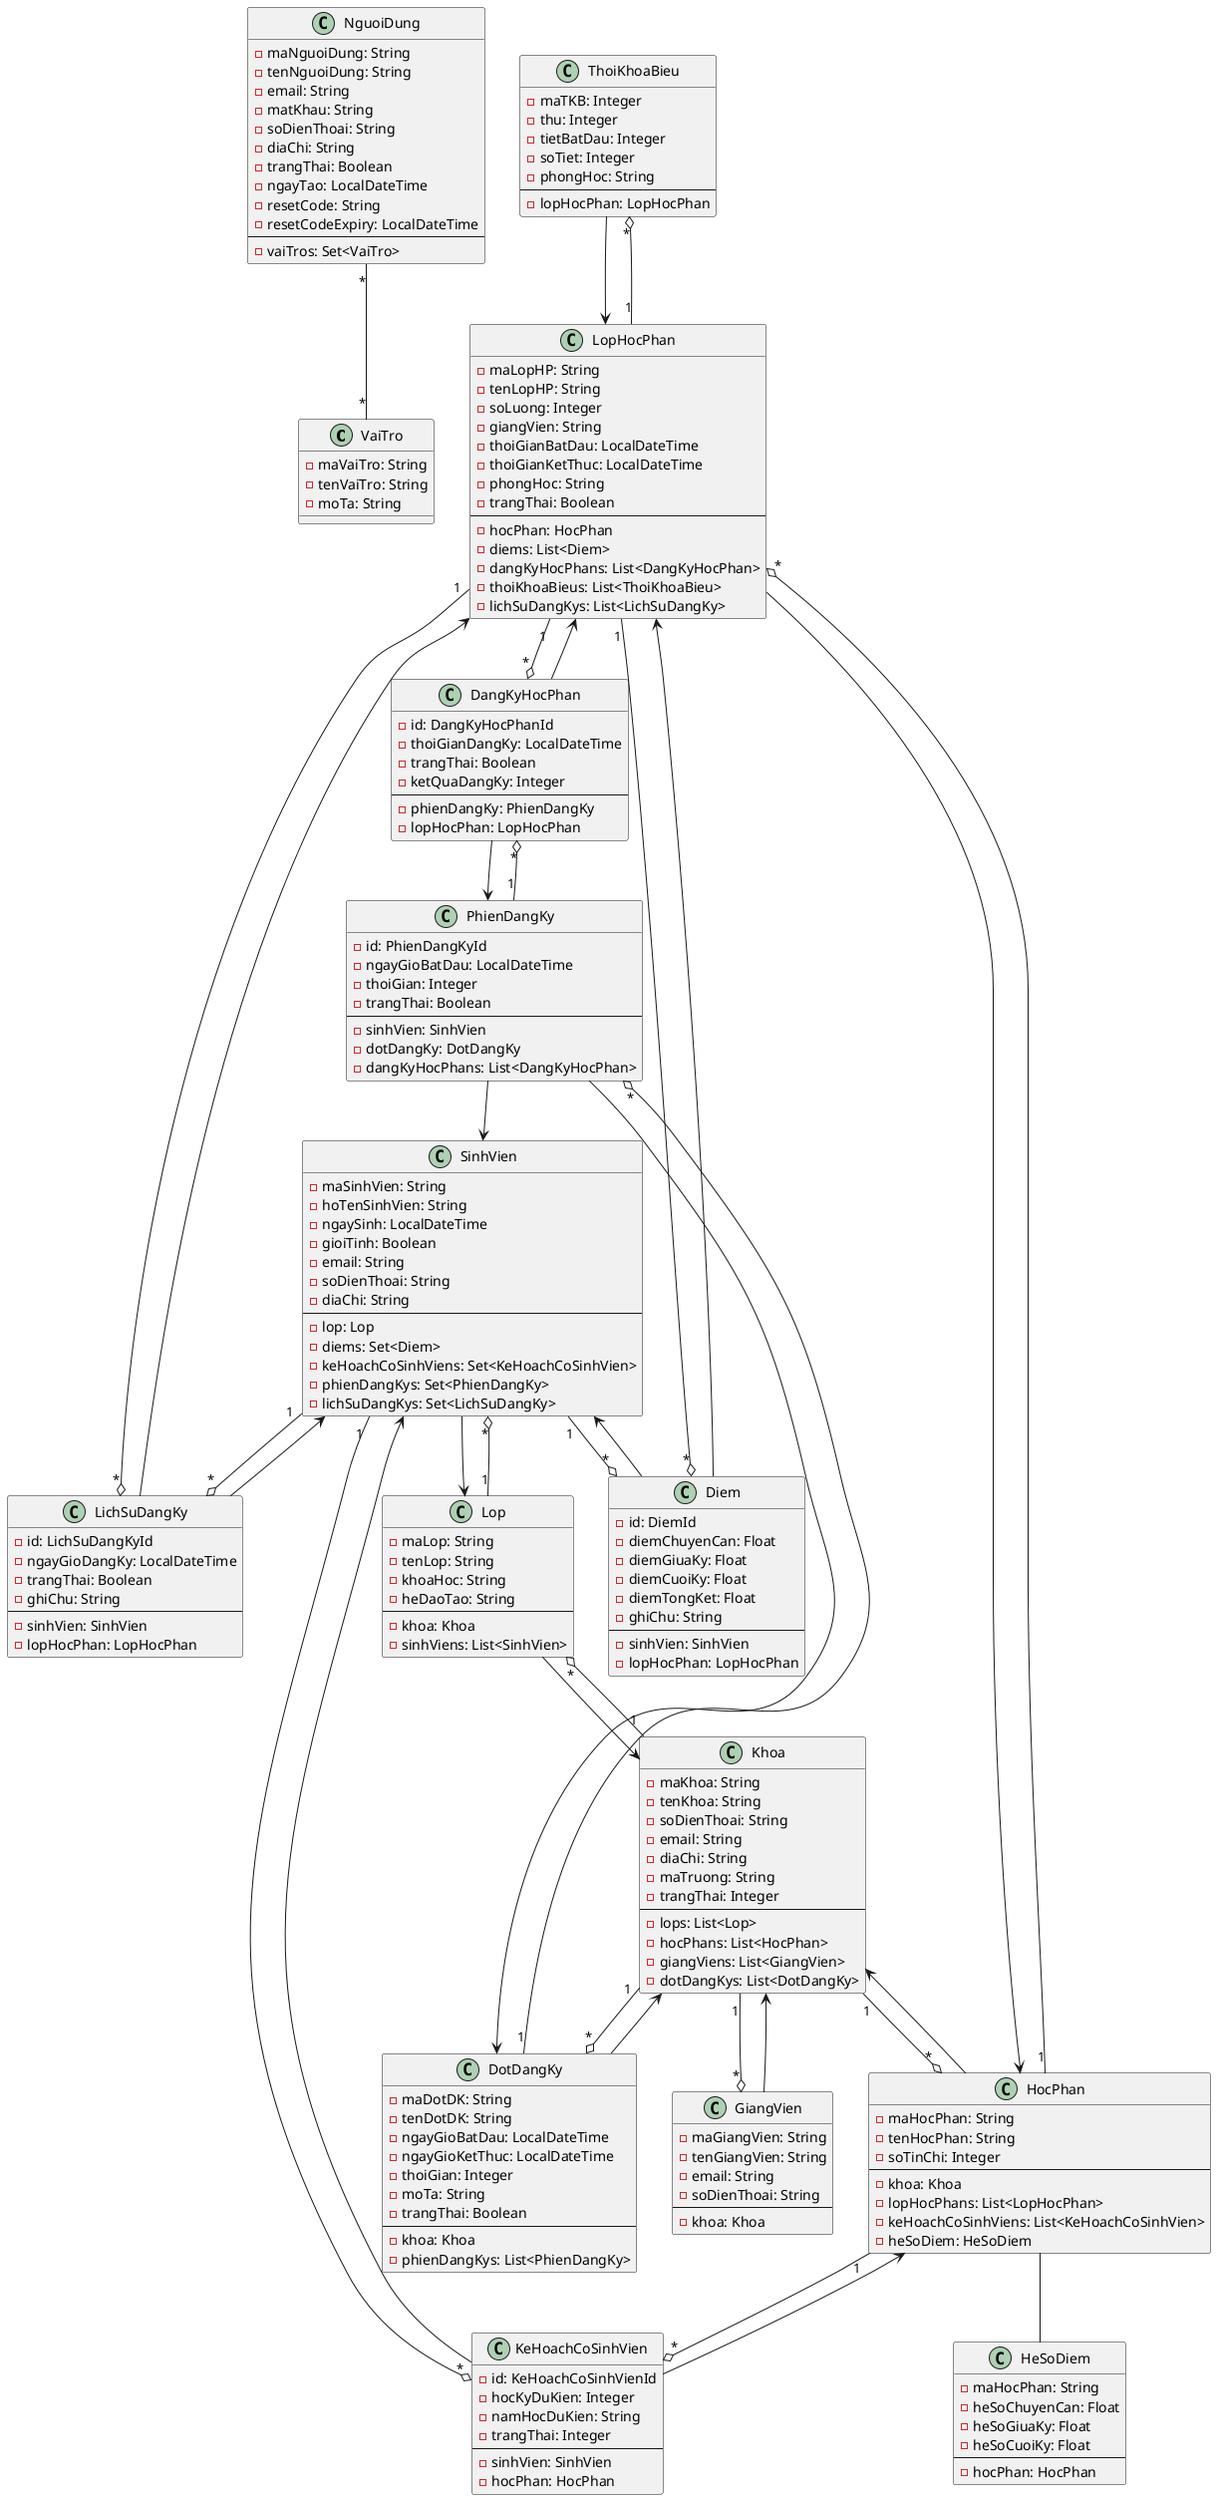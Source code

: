 @startuml
' Sơ đồ class mức 2 cho các entity chính (có thuộc tính)
' Chỉ thể hiện các class entity, thuộc tính chính và quan hệ (ManyToOne, OneToMany, OneToOne, ManyToMany)

class VaiTro {
  - maVaiTro: String
  - tenVaiTro: String
  - moTa: String
}

class ThoiKhoaBieu {
  - maTKB: Integer
  - thu: Integer
  - tietBatDau: Integer
  - soTiet: Integer
  - phongHoc: String
  --
  - lopHocPhan: LopHocPhan
}

class SinhVien {
  - maSinhVien: String
  - hoTenSinhVien: String
  - ngaySinh: LocalDateTime
  - gioiTinh: Boolean
  - email: String
  - soDienThoai: String
  - diaChi: String
  --
  - lop: Lop
  - diems: Set<Diem>
  - keHoachCoSinhViens: Set<KeHoachCoSinhVien>
  - phienDangKys: Set<PhienDangKy>
  - lichSuDangKys: Set<LichSuDangKy>
}

class PhienDangKy {
  - id: PhienDangKyId
  - ngayGioBatDau: LocalDateTime
  - thoiGian: Integer
  - trangThai: Boolean
  --
  - sinhVien: SinhVien
  - dotDangKy: DotDangKy
  - dangKyHocPhans: List<DangKyHocPhan>
}

class NguoiDung {
  - maNguoiDung: String
  - tenNguoiDung: String
  - email: String
  - matKhau: String
  - soDienThoai: String
  - diaChi: String
  - trangThai: Boolean
  - ngayTao: LocalDateTime
  - resetCode: String
  - resetCodeExpiry: LocalDateTime
  --
  - vaiTros: Set<VaiTro>
}

class LopHocPhan {
  - maLopHP: String
  - tenLopHP: String
  - soLuong: Integer
  - giangVien: String
  - thoiGianBatDau: LocalDateTime
  - thoiGianKetThuc: LocalDateTime
  - phongHoc: String
  - trangThai: Boolean
  --
  - hocPhan: HocPhan
  - diems: List<Diem>
  - dangKyHocPhans: List<DangKyHocPhan>
  - thoiKhoaBieus: List<ThoiKhoaBieu>
  - lichSuDangKys: List<LichSuDangKy>
}

class Lop {
  - maLop: String
  - tenLop: String
  - khoaHoc: String
  - heDaoTao: String
  --
  - khoa: Khoa
  - sinhViens: List<SinhVien>
}

class LichSuDangKy {
  - id: LichSuDangKyId
  - ngayGioDangKy: LocalDateTime
  - trangThai: Boolean
  - ghiChu: String
  --
  - sinhVien: SinhVien
  - lopHocPhan: LopHocPhan
}

class Khoa {
  - maKhoa: String
  - tenKhoa: String
  - soDienThoai: String
  - email: String
  - diaChi: String
  - maTruong: String
  - trangThai: Integer
  --
  - lops: List<Lop>
  - hocPhans: List<HocPhan>
  - giangViens: List<GiangVien>
  - dotDangKys: List<DotDangKy>
}

class KeHoachCoSinhVien {
  - id: KeHoachCoSinhVienId
  - hocKyDuKien: Integer
  - namHocDuKien: String
  - trangThai: Integer
  --
  - sinhVien: SinhVien
  - hocPhan: HocPhan
}

class HocPhan {
  - maHocPhan: String
  - tenHocPhan: String
  - soTinChi: Integer
  --
  - khoa: Khoa
  - lopHocPhans: List<LopHocPhan>
  - keHoachCoSinhViens: List<KeHoachCoSinhVien>
  - heSoDiem: HeSoDiem
}

class HeSoDiem {
  - maHocPhan: String
  - heSoChuyenCan: Float
  - heSoGiuaKy: Float
  - heSoCuoiKy: Float
  --
  - hocPhan: HocPhan
}

class GiangVien {
  - maGiangVien: String
  - tenGiangVien: String
  - email: String
  - soDienThoai: String
  --
  - khoa: Khoa
}

class DotDangKy {
  - maDotDK: String
  - tenDotDK: String
  - ngayGioBatDau: LocalDateTime
  - ngayGioKetThuc: LocalDateTime
  - thoiGian: Integer
  - moTa: String
  - trangThai: Boolean
  --
  - khoa: Khoa
  - phienDangKys: List<PhienDangKy>
}

class Diem {
  - id: DiemId
  - diemChuyenCan: Float
  - diemGiuaKy: Float
  - diemCuoiKy: Float
  - diemTongKet: Float
  - ghiChu: String
  --
  - sinhVien: SinhVien
  - lopHocPhan: LopHocPhan
}

class DangKyHocPhan {
  - id: DangKyHocPhanId
  - thoiGianDangKy: LocalDateTime
  - trangThai: Boolean
  - ketQuaDangKy: Integer
  --
  - phienDangKy: PhienDangKy
  - lopHocPhan: LopHocPhan
}

' Quan hệ ManyToOne (chỉ vẽ chiều mũi tên)
ThoiKhoaBieu --> LopHocPhan
SinhVien --> Lop
PhienDangKy --> DotDangKy
PhienDangKy --> SinhVien
LopHocPhan --> HocPhan
Lop --> Khoa
LichSuDangKy --> SinhVien
LichSuDangKy --> LopHocPhan
KeHoachCoSinhVien --> SinhVien
KeHoachCoSinhVien --> HocPhan
HocPhan --> Khoa
GiangVien --> Khoa
DotDangKy --> Khoa
Diem --> SinhVien
Diem --> LopHocPhan
DangKyHocPhan --> PhienDangKy
DangKyHocPhan --> LopHocPhan

' Quan hệ OneToMany (ngược chiều ManyToOne)
LopHocPhan "1" --o "*" ThoiKhoaBieu
Lop "1" --o "*" SinhVien
DotDangKy "1" --o "*" PhienDangKy
HocPhan "1" --o "*" LopHocPhan
Khoa "1" --o "*" Lop
SinhVien "1" --o "*" LichSuDangKy
LopHocPhan "1" --o "*" LichSuDangKy
SinhVien "1" --o "*" KeHoachCoSinhVien
HocPhan "1" --o "*" KeHoachCoSinhVien
Khoa "1" --o "*" HocPhan
Khoa "1" --o "*" GiangVien
Khoa "1" --o "*" DotDangKy
SinhVien "1" --o "*" Diem
LopHocPhan "1" --o "*" Diem
PhienDangKy "1" --o "*" DangKyHocPhan
LopHocPhan "1" --o "*" DangKyHocPhan

' Quan hệ OneToOne
HocPhan -- HeSoDiem

' Quan hệ ManyToMany
NguoiDung "*" -- "*" VaiTro

@enduml
